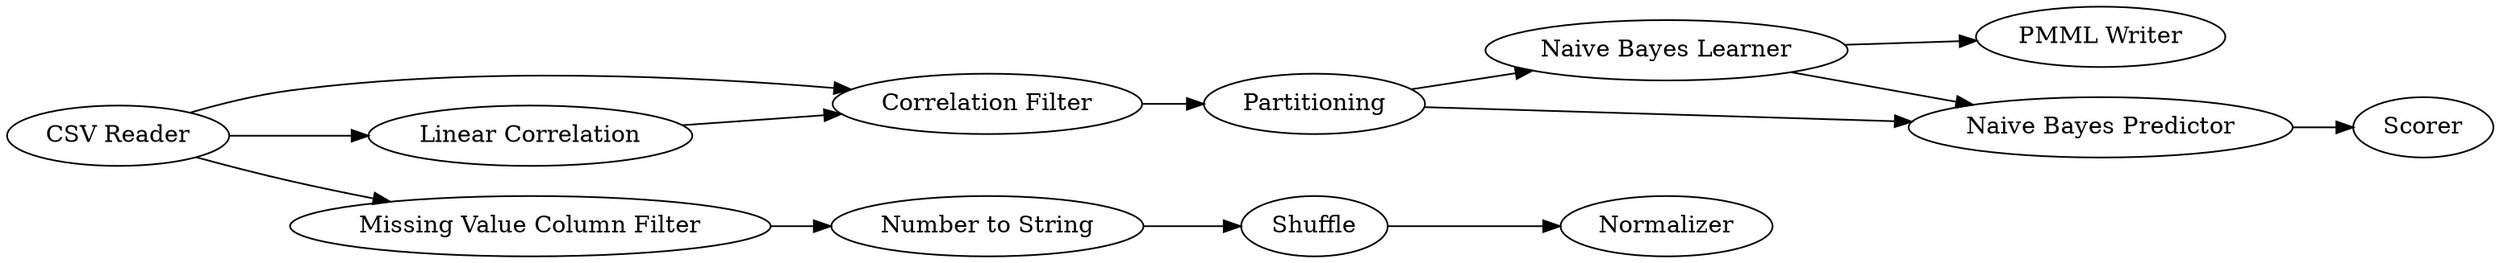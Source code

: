 digraph {
	1 -> 17
	1 -> 18
	4 -> 5
	2 -> 10
	21 -> 25
	17 -> 19
	18 -> 17
	19 -> 22
	10 -> 4
	21 -> 22
	1 -> 2
	19 -> 21
	22 -> 23
	5 [label=Normalizer]
	1 [label="CSV Reader"]
	22 [label="Naive Bayes Predictor"]
	23 [label=Scorer]
	18 [label="Linear Correlation"]
	4 [label=Shuffle]
	21 [label="Naive Bayes Learner"]
	25 [label="PMML Writer"]
	17 [label="Correlation Filter"]
	2 [label="Missing Value Column Filter"]
	10 [label="Number to String"]
	19 [label=Partitioning]
	rankdir=LR
}
